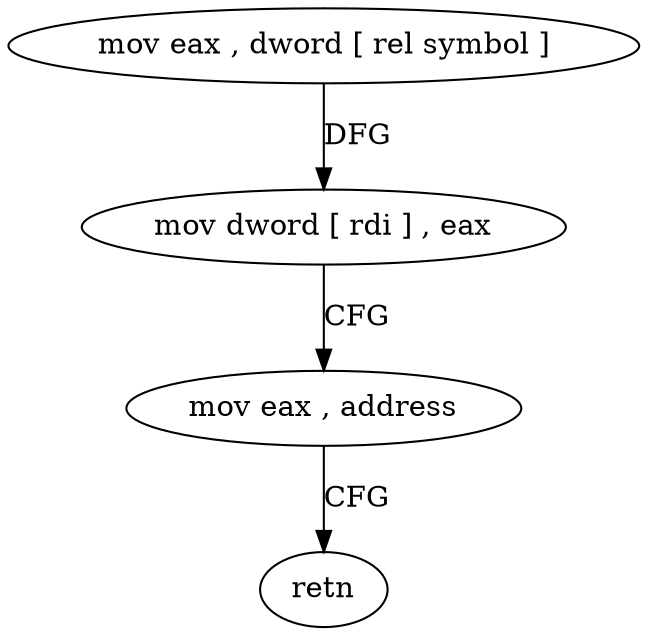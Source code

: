 digraph "func" {
"4212385" [label = "mov eax , dword [ rel symbol ]" ]
"4212391" [label = "mov dword [ rdi ] , eax" ]
"4212393" [label = "mov eax , address" ]
"4212398" [label = "retn" ]
"4212385" -> "4212391" [ label = "DFG" ]
"4212391" -> "4212393" [ label = "CFG" ]
"4212393" -> "4212398" [ label = "CFG" ]
}
